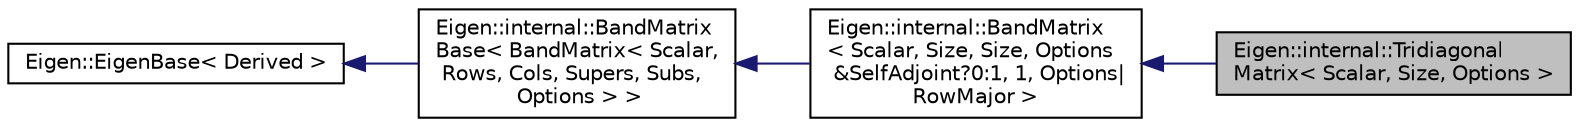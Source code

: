 digraph "Eigen::internal::TridiagonalMatrix&lt; Scalar, Size, Options &gt;"
{
  edge [fontname="Helvetica",fontsize="10",labelfontname="Helvetica",labelfontsize="10"];
  node [fontname="Helvetica",fontsize="10",shape=record];
  rankdir="LR";
  Node1 [label="Eigen::internal::Tridiagonal\lMatrix\< Scalar, Size, Options \>",height=0.2,width=0.4,color="black", fillcolor="grey75", style="filled" fontcolor="black"];
  Node2 -> Node1 [dir="back",color="midnightblue",fontsize="10",style="solid",fontname="Helvetica"];
  Node2 [label="Eigen::internal::BandMatrix\l\< Scalar, Size, Size, Options\l &SelfAdjoint?0:1, 1, Options\|\lRowMajor \>",height=0.2,width=0.4,color="black", fillcolor="white", style="filled",URL="$classEigen_1_1internal_1_1BandMatrix.html"];
  Node3 -> Node2 [dir="back",color="midnightblue",fontsize="10",style="solid",fontname="Helvetica"];
  Node3 [label="Eigen::internal::BandMatrix\lBase\< BandMatrix\< Scalar,\l Rows, Cols, Supers, Subs,\l Options \> \>",height=0.2,width=0.4,color="black", fillcolor="white", style="filled",URL="$classEigen_1_1internal_1_1BandMatrixBase.html"];
  Node4 -> Node3 [dir="back",color="midnightblue",fontsize="10",style="solid",fontname="Helvetica"];
  Node4 [label="Eigen::EigenBase\< Derived \>",height=0.2,width=0.4,color="black", fillcolor="white", style="filled",URL="$structEigen_1_1EigenBase.html"];
}
